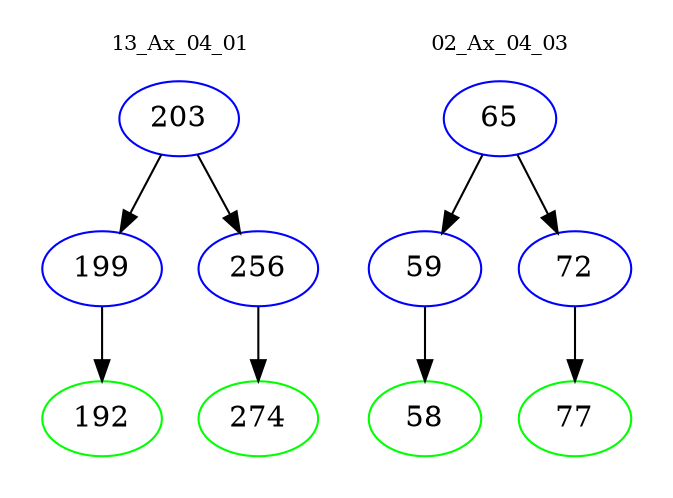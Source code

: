 digraph{
subgraph cluster_0 {
color = white
label = "13_Ax_04_01";
fontsize=10;
T0_203 [label="203", color="blue"]
T0_203 -> T0_199 [color="black"]
T0_199 [label="199", color="blue"]
T0_199 -> T0_192 [color="black"]
T0_192 [label="192", color="green"]
T0_203 -> T0_256 [color="black"]
T0_256 [label="256", color="blue"]
T0_256 -> T0_274 [color="black"]
T0_274 [label="274", color="green"]
}
subgraph cluster_1 {
color = white
label = "02_Ax_04_03";
fontsize=10;
T1_65 [label="65", color="blue"]
T1_65 -> T1_59 [color="black"]
T1_59 [label="59", color="blue"]
T1_59 -> T1_58 [color="black"]
T1_58 [label="58", color="green"]
T1_65 -> T1_72 [color="black"]
T1_72 [label="72", color="blue"]
T1_72 -> T1_77 [color="black"]
T1_77 [label="77", color="green"]
}
}
